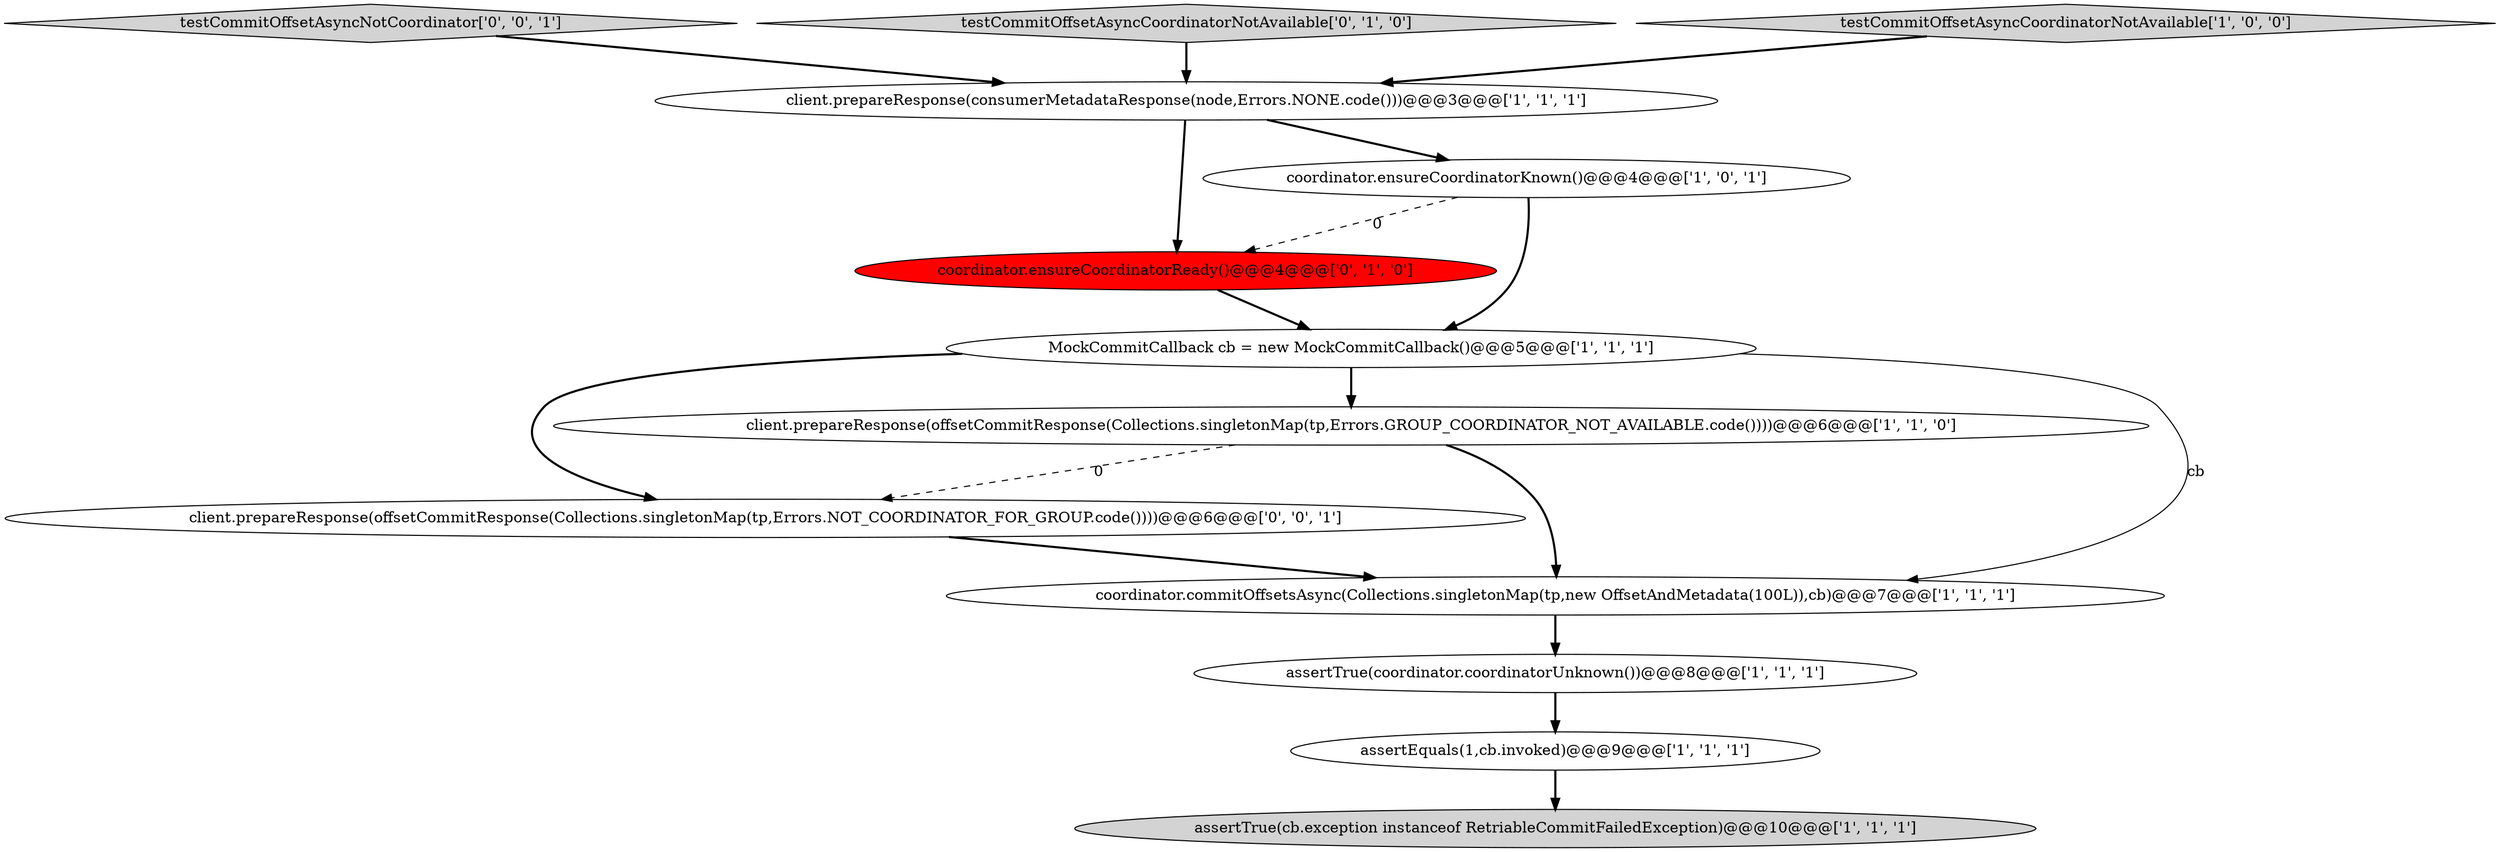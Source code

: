 digraph {
10 [style = filled, label = "coordinator.ensureCoordinatorReady()@@@4@@@['0', '1', '0']", fillcolor = red, shape = ellipse image = "AAA1AAABBB2BBB"];
3 [style = filled, label = "assertTrue(coordinator.coordinatorUnknown())@@@8@@@['1', '1', '1']", fillcolor = white, shape = ellipse image = "AAA0AAABBB1BBB"];
11 [style = filled, label = "testCommitOffsetAsyncNotCoordinator['0', '0', '1']", fillcolor = lightgray, shape = diamond image = "AAA0AAABBB3BBB"];
9 [style = filled, label = "testCommitOffsetAsyncCoordinatorNotAvailable['0', '1', '0']", fillcolor = lightgray, shape = diamond image = "AAA0AAABBB2BBB"];
8 [style = filled, label = "client.prepareResponse(consumerMetadataResponse(node,Errors.NONE.code()))@@@3@@@['1', '1', '1']", fillcolor = white, shape = ellipse image = "AAA0AAABBB1BBB"];
2 [style = filled, label = "testCommitOffsetAsyncCoordinatorNotAvailable['1', '0', '0']", fillcolor = lightgray, shape = diamond image = "AAA0AAABBB1BBB"];
0 [style = filled, label = "assertEquals(1,cb.invoked)@@@9@@@['1', '1', '1']", fillcolor = white, shape = ellipse image = "AAA0AAABBB1BBB"];
12 [style = filled, label = "client.prepareResponse(offsetCommitResponse(Collections.singletonMap(tp,Errors.NOT_COORDINATOR_FOR_GROUP.code())))@@@6@@@['0', '0', '1']", fillcolor = white, shape = ellipse image = "AAA0AAABBB3BBB"];
7 [style = filled, label = "client.prepareResponse(offsetCommitResponse(Collections.singletonMap(tp,Errors.GROUP_COORDINATOR_NOT_AVAILABLE.code())))@@@6@@@['1', '1', '0']", fillcolor = white, shape = ellipse image = "AAA0AAABBB1BBB"];
4 [style = filled, label = "coordinator.commitOffsetsAsync(Collections.singletonMap(tp,new OffsetAndMetadata(100L)),cb)@@@7@@@['1', '1', '1']", fillcolor = white, shape = ellipse image = "AAA0AAABBB1BBB"];
1 [style = filled, label = "assertTrue(cb.exception instanceof RetriableCommitFailedException)@@@10@@@['1', '1', '1']", fillcolor = lightgray, shape = ellipse image = "AAA0AAABBB1BBB"];
6 [style = filled, label = "coordinator.ensureCoordinatorKnown()@@@4@@@['1', '0', '1']", fillcolor = white, shape = ellipse image = "AAA0AAABBB1BBB"];
5 [style = filled, label = "MockCommitCallback cb = new MockCommitCallback()@@@5@@@['1', '1', '1']", fillcolor = white, shape = ellipse image = "AAA0AAABBB1BBB"];
7->12 [style = dashed, label="0"];
5->7 [style = bold, label=""];
4->3 [style = bold, label=""];
6->5 [style = bold, label=""];
8->10 [style = bold, label=""];
11->8 [style = bold, label=""];
8->6 [style = bold, label=""];
5->4 [style = solid, label="cb"];
7->4 [style = bold, label=""];
10->5 [style = bold, label=""];
12->4 [style = bold, label=""];
5->12 [style = bold, label=""];
9->8 [style = bold, label=""];
0->1 [style = bold, label=""];
3->0 [style = bold, label=""];
2->8 [style = bold, label=""];
6->10 [style = dashed, label="0"];
}
